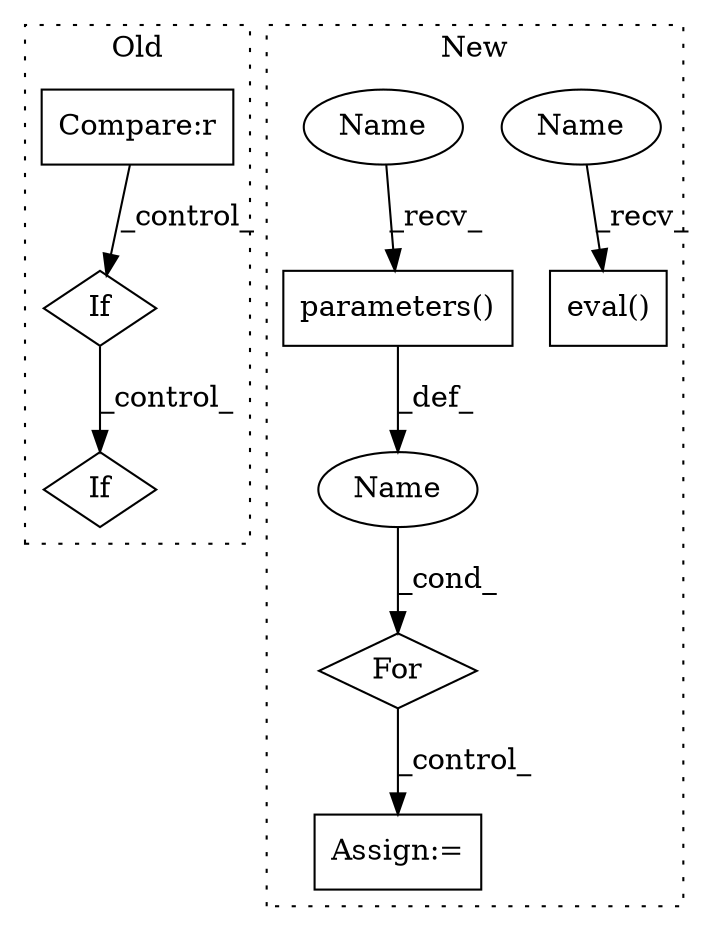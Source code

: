digraph G {
subgraph cluster0 {
1 [label="If" a="96" s="5232,5252" l="0,14" shape="diamond"];
3 [label="Compare:r" a="40" s="4879" l="20" shape="box"];
4 [label="If" a="96" s="5118,5138" l="0,14" shape="diamond"];
label = "Old";
style="dotted";
}
subgraph cluster1 {
2 [label="eval()" a="75" s="7023" l="18" shape="box"];
5 [label="parameters()" a="75" s="7067" l="24" shape="box"];
6 [label="For" a="107" s="7054,7091" l="4,18" shape="diamond"];
7 [label="Name" a="87" s="7058" l="5" shape="ellipse"];
8 [label="Assign:=" a="68" s="7128" l="3" shape="box"];
9 [label="Name" a="87" s="7023" l="11" shape="ellipse"];
10 [label="Name" a="87" s="7067" l="11" shape="ellipse"];
label = "New";
style="dotted";
}
3 -> 4 [label="_control_"];
4 -> 1 [label="_control_"];
5 -> 7 [label="_def_"];
6 -> 8 [label="_control_"];
7 -> 6 [label="_cond_"];
9 -> 2 [label="_recv_"];
10 -> 5 [label="_recv_"];
}